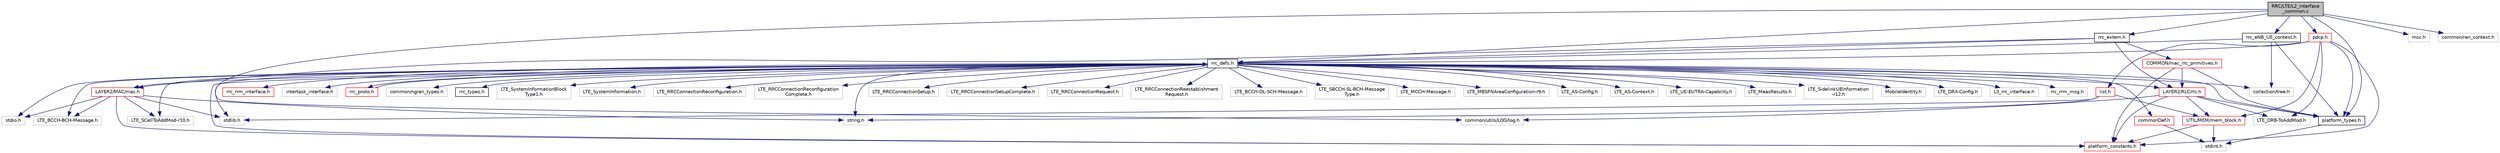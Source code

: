 digraph "RRC/LTE/L2_interface_common.c"
{
 // LATEX_PDF_SIZE
  edge [fontname="Helvetica",fontsize="10",labelfontname="Helvetica",labelfontsize="10"];
  node [fontname="Helvetica",fontsize="10",shape=record];
  Node1 [label="RRC/LTE/L2_interface\l_common.c",height=0.2,width=0.4,color="black", fillcolor="grey75", style="filled", fontcolor="black",tooltip=" "];
  Node1 -> Node2 [color="midnightblue",fontsize="10",style="solid",fontname="Helvetica"];
  Node2 [label="platform_types.h",height=0.2,width=0.4,color="black", fillcolor="white", style="filled",URL="$platform__types_8h.html",tooltip=" "];
  Node2 -> Node3 [color="midnightblue",fontsize="10",style="solid",fontname="Helvetica"];
  Node3 [label="stdint.h",height=0.2,width=0.4,color="grey75", fillcolor="white", style="filled",tooltip=" "];
  Node1 -> Node4 [color="midnightblue",fontsize="10",style="solid",fontname="Helvetica"];
  Node4 [label="rrc_defs.h",height=0.2,width=0.4,color="black", fillcolor="white", style="filled",URL="$rrc__defs_8h.html",tooltip=" "];
  Node4 -> Node5 [color="midnightblue",fontsize="10",style="solid",fontname="Helvetica"];
  Node5 [label="stdio.h",height=0.2,width=0.4,color="grey75", fillcolor="white", style="filled",tooltip=" "];
  Node4 -> Node6 [color="midnightblue",fontsize="10",style="solid",fontname="Helvetica"];
  Node6 [label="stdlib.h",height=0.2,width=0.4,color="grey75", fillcolor="white", style="filled",tooltip=" "];
  Node4 -> Node7 [color="midnightblue",fontsize="10",style="solid",fontname="Helvetica"];
  Node7 [label="string.h",height=0.2,width=0.4,color="grey75", fillcolor="white", style="filled",tooltip=" "];
  Node4 -> Node8 [color="midnightblue",fontsize="10",style="solid",fontname="Helvetica"];
  Node8 [label="collection/tree.h",height=0.2,width=0.4,color="grey75", fillcolor="white", style="filled",tooltip=" "];
  Node4 -> Node9 [color="midnightblue",fontsize="10",style="solid",fontname="Helvetica"];
  Node9 [label="common/ngran_types.h",height=0.2,width=0.4,color="grey75", fillcolor="white", style="filled",tooltip=" "];
  Node4 -> Node10 [color="midnightblue",fontsize="10",style="solid",fontname="Helvetica"];
  Node10 [label="rrc_types.h",height=0.2,width=0.4,color="black", fillcolor="white", style="filled",URL="$rrc__types_8h.html",tooltip="rrc types and subtypes"];
  Node4 -> Node11 [color="midnightblue",fontsize="10",style="solid",fontname="Helvetica"];
  Node11 [label="LAYER2/RLC/rlc.h",height=0.2,width=0.4,color="red", fillcolor="white", style="filled",URL="$rlc_8h.html",tooltip="This file, and only this file must be included by external code that interact with RLC layer."];
  Node11 -> Node2 [color="midnightblue",fontsize="10",style="solid",fontname="Helvetica"];
  Node11 -> Node12 [color="midnightblue",fontsize="10",style="solid",fontname="Helvetica"];
  Node12 [label="platform_constants.h",height=0.2,width=0.4,color="red", fillcolor="white", style="filled",URL="$platform__constants_8h.html",tooltip=" "];
  Node11 -> Node64 [color="midnightblue",fontsize="10",style="solid",fontname="Helvetica"];
  Node64 [label="common/utils/LOG/log.h",height=0.2,width=0.4,color="grey75", fillcolor="white", style="filled",tooltip=" "];
  Node11 -> Node23 [color="midnightblue",fontsize="10",style="solid",fontname="Helvetica"];
  Node23 [label="UTIL/MEM/mem_block.h",height=0.2,width=0.4,color="red", fillcolor="white", style="filled",URL="$mem__block_8h.html",tooltip=" "];
  Node23 -> Node3 [color="midnightblue",fontsize="10",style="solid",fontname="Helvetica"];
  Node23 -> Node12 [color="midnightblue",fontsize="10",style="solid",fontname="Helvetica"];
  Node11 -> Node65 [color="midnightblue",fontsize="10",style="solid",fontname="Helvetica"];
  Node65 [label="LTE_DRB-ToAddMod.h",height=0.2,width=0.4,color="grey75", fillcolor="white", style="filled",tooltip=" "];
  Node4 -> Node12 [color="midnightblue",fontsize="10",style="solid",fontname="Helvetica"];
  Node4 -> Node2 [color="midnightblue",fontsize="10",style="solid",fontname="Helvetica"];
  Node4 -> Node71 [color="midnightblue",fontsize="10",style="solid",fontname="Helvetica"];
  Node71 [label="LAYER2/MAC/mac.h",height=0.2,width=0.4,color="red", fillcolor="white", style="filled",URL="$mac_8h.html",tooltip=" "];
  Node71 -> Node5 [color="midnightblue",fontsize="10",style="solid",fontname="Helvetica"];
  Node71 -> Node6 [color="midnightblue",fontsize="10",style="solid",fontname="Helvetica"];
  Node71 -> Node7 [color="midnightblue",fontsize="10",style="solid",fontname="Helvetica"];
  Node71 -> Node12 [color="midnightblue",fontsize="10",style="solid",fontname="Helvetica"];
  Node71 -> Node72 [color="midnightblue",fontsize="10",style="solid",fontname="Helvetica"];
  Node72 [label="LTE_BCCH-BCH-Message.h",height=0.2,width=0.4,color="grey75", fillcolor="white", style="filled",tooltip=" "];
  Node71 -> Node84 [color="midnightblue",fontsize="10",style="solid",fontname="Helvetica"];
  Node84 [label="LTE_SCellToAddMod-r10.h",height=0.2,width=0.4,color="grey75", fillcolor="white", style="filled",tooltip=" "];
  Node4 -> Node98 [color="midnightblue",fontsize="10",style="solid",fontname="Helvetica"];
  Node98 [label="LTE_SystemInformationBlock\lType1.h",height=0.2,width=0.4,color="grey75", fillcolor="white", style="filled",tooltip=" "];
  Node4 -> Node99 [color="midnightblue",fontsize="10",style="solid",fontname="Helvetica"];
  Node99 [label="LTE_SystemInformation.h",height=0.2,width=0.4,color="grey75", fillcolor="white", style="filled",tooltip=" "];
  Node4 -> Node100 [color="midnightblue",fontsize="10",style="solid",fontname="Helvetica"];
  Node100 [label="LTE_RRCConnectionReconfiguration.h",height=0.2,width=0.4,color="grey75", fillcolor="white", style="filled",tooltip=" "];
  Node4 -> Node101 [color="midnightblue",fontsize="10",style="solid",fontname="Helvetica"];
  Node101 [label="LTE_RRCConnectionReconfiguration\lComplete.h",height=0.2,width=0.4,color="grey75", fillcolor="white", style="filled",tooltip=" "];
  Node4 -> Node102 [color="midnightblue",fontsize="10",style="solid",fontname="Helvetica"];
  Node102 [label="LTE_RRCConnectionSetup.h",height=0.2,width=0.4,color="grey75", fillcolor="white", style="filled",tooltip=" "];
  Node4 -> Node103 [color="midnightblue",fontsize="10",style="solid",fontname="Helvetica"];
  Node103 [label="LTE_RRCConnectionSetupComplete.h",height=0.2,width=0.4,color="grey75", fillcolor="white", style="filled",tooltip=" "];
  Node4 -> Node104 [color="midnightblue",fontsize="10",style="solid",fontname="Helvetica"];
  Node104 [label="LTE_RRCConnectionRequest.h",height=0.2,width=0.4,color="grey75", fillcolor="white", style="filled",tooltip=" "];
  Node4 -> Node105 [color="midnightblue",fontsize="10",style="solid",fontname="Helvetica"];
  Node105 [label="LTE_RRCConnectionReestablishment\lRequest.h",height=0.2,width=0.4,color="grey75", fillcolor="white", style="filled",tooltip=" "];
  Node4 -> Node106 [color="midnightblue",fontsize="10",style="solid",fontname="Helvetica"];
  Node106 [label="LTE_BCCH-DL-SCH-Message.h",height=0.2,width=0.4,color="grey75", fillcolor="white", style="filled",tooltip=" "];
  Node4 -> Node107 [color="midnightblue",fontsize="10",style="solid",fontname="Helvetica"];
  Node107 [label="LTE_SBCCH-SL-BCH-Message\lType.h",height=0.2,width=0.4,color="grey75", fillcolor="white", style="filled",tooltip=" "];
  Node4 -> Node72 [color="midnightblue",fontsize="10",style="solid",fontname="Helvetica"];
  Node4 -> Node108 [color="midnightblue",fontsize="10",style="solid",fontname="Helvetica"];
  Node108 [label="LTE_MCCH-Message.h",height=0.2,width=0.4,color="grey75", fillcolor="white", style="filled",tooltip=" "];
  Node4 -> Node109 [color="midnightblue",fontsize="10",style="solid",fontname="Helvetica"];
  Node109 [label="LTE_MBSFNAreaConfiguration-r9.h",height=0.2,width=0.4,color="grey75", fillcolor="white", style="filled",tooltip=" "];
  Node4 -> Node84 [color="midnightblue",fontsize="10",style="solid",fontname="Helvetica"];
  Node4 -> Node110 [color="midnightblue",fontsize="10",style="solid",fontname="Helvetica"];
  Node110 [label="LTE_AS-Config.h",height=0.2,width=0.4,color="grey75", fillcolor="white", style="filled",tooltip=" "];
  Node4 -> Node111 [color="midnightblue",fontsize="10",style="solid",fontname="Helvetica"];
  Node111 [label="LTE_AS-Context.h",height=0.2,width=0.4,color="grey75", fillcolor="white", style="filled",tooltip=" "];
  Node4 -> Node112 [color="midnightblue",fontsize="10",style="solid",fontname="Helvetica"];
  Node112 [label="LTE_UE-EUTRA-Capability.h",height=0.2,width=0.4,color="grey75", fillcolor="white", style="filled",tooltip=" "];
  Node4 -> Node113 [color="midnightblue",fontsize="10",style="solid",fontname="Helvetica"];
  Node113 [label="LTE_MeasResults.h",height=0.2,width=0.4,color="grey75", fillcolor="white", style="filled",tooltip=" "];
  Node4 -> Node114 [color="midnightblue",fontsize="10",style="solid",fontname="Helvetica"];
  Node114 [label="LTE_SidelinkUEInformation\l-r12.h",height=0.2,width=0.4,color="grey75", fillcolor="white", style="filled",tooltip=" "];
  Node4 -> Node115 [color="midnightblue",fontsize="10",style="solid",fontname="Helvetica"];
  Node115 [label="MobileIdentity.h",height=0.2,width=0.4,color="grey75", fillcolor="white", style="filled",tooltip=" "];
  Node4 -> Node116 [color="midnightblue",fontsize="10",style="solid",fontname="Helvetica"];
  Node116 [label="LTE_DRX-Config.h",height=0.2,width=0.4,color="grey75", fillcolor="white", style="filled",tooltip=" "];
  Node4 -> Node117 [color="midnightblue",fontsize="10",style="solid",fontname="Helvetica"];
  Node117 [label="L3_rrc_interface.h",height=0.2,width=0.4,color="grey75", fillcolor="white", style="filled",tooltip=" "];
  Node4 -> Node118 [color="midnightblue",fontsize="10",style="solid",fontname="Helvetica"];
  Node118 [label="rrc_rrm_msg.h",height=0.2,width=0.4,color="grey75", fillcolor="white", style="filled",tooltip=" "];
  Node4 -> Node119 [color="midnightblue",fontsize="10",style="solid",fontname="Helvetica"];
  Node119 [label="rrc_rrm_interface.h",height=0.2,width=0.4,color="red", fillcolor="white", style="filled",URL="$rrc__rrm__interface_8h.html",tooltip=" "];
  Node4 -> Node122 [color="midnightblue",fontsize="10",style="solid",fontname="Helvetica"];
  Node122 [label="intertask_interface.h",height=0.2,width=0.4,color="grey75", fillcolor="white", style="filled",tooltip=" "];
  Node4 -> Node123 [color="midnightblue",fontsize="10",style="solid",fontname="Helvetica"];
  Node123 [label="commonDef.h",height=0.2,width=0.4,color="red", fillcolor="white", style="filled",URL="$commonDef_8h.html",tooltip=" "];
  Node123 -> Node3 [color="midnightblue",fontsize="10",style="solid",fontname="Helvetica"];
  Node4 -> Node125 [color="midnightblue",fontsize="10",style="solid",fontname="Helvetica"];
  Node125 [label="rrc_proto.h",height=0.2,width=0.4,color="red", fillcolor="white", style="filled",URL="$rrc__proto_8h.html",tooltip=" "];
  Node125 -> Node4 [color="midnightblue",fontsize="10",style="solid",fontname="Helvetica"];
  Node1 -> Node141 [color="midnightblue",fontsize="10",style="solid",fontname="Helvetica"];
  Node141 [label="rrc_extern.h",height=0.2,width=0.4,color="black", fillcolor="white", style="filled",URL="$rrc__extern_8h.html",tooltip=" "];
  Node141 -> Node4 [color="midnightblue",fontsize="10",style="solid",fontname="Helvetica"];
  Node141 -> Node142 [color="midnightblue",fontsize="10",style="solid",fontname="Helvetica"];
  Node142 [label="COMMON/mac_rrc_primitives.h",height=0.2,width=0.4,color="red", fillcolor="white", style="filled",URL="$mac__rrc__primitives_8h.html",tooltip=" "];
  Node142 -> Node11 [color="midnightblue",fontsize="10",style="solid",fontname="Helvetica"];
  Node142 -> Node2 [color="midnightblue",fontsize="10",style="solid",fontname="Helvetica"];
  Node142 -> Node12 [color="midnightblue",fontsize="10",style="solid",fontname="Helvetica"];
  Node141 -> Node71 [color="midnightblue",fontsize="10",style="solid",fontname="Helvetica"];
  Node141 -> Node11 [color="midnightblue",fontsize="10",style="solid",fontname="Helvetica"];
  Node1 -> Node64 [color="midnightblue",fontsize="10",style="solid",fontname="Helvetica"];
  Node1 -> Node143 [color="midnightblue",fontsize="10",style="solid",fontname="Helvetica"];
  Node143 [label="rrc_eNB_UE_context.h",height=0.2,width=0.4,color="black", fillcolor="white", style="filled",URL="$rrc__eNB__UE__context_8h.html",tooltip="rrc procedures for UE context"];
  Node143 -> Node8 [color="midnightblue",fontsize="10",style="solid",fontname="Helvetica"];
  Node143 -> Node2 [color="midnightblue",fontsize="10",style="solid",fontname="Helvetica"];
  Node143 -> Node4 [color="midnightblue",fontsize="10",style="solid",fontname="Helvetica"];
  Node1 -> Node144 [color="midnightblue",fontsize="10",style="solid",fontname="Helvetica"];
  Node144 [label="pdcp.h",height=0.2,width=0.4,color="red", fillcolor="white", style="filled",URL="$pdcp_8h.html",tooltip="pdcp interface with RLC, RRC"];
  Node144 -> Node23 [color="midnightblue",fontsize="10",style="solid",fontname="Helvetica"];
  Node144 -> Node20 [color="midnightblue",fontsize="10",style="solid",fontname="Helvetica"];
  Node20 [label="list.h",height=0.2,width=0.4,color="red", fillcolor="white", style="filled",URL="$list_8h.html",tooltip=" "];
  Node20 -> Node6 [color="midnightblue",fontsize="10",style="solid",fontname="Helvetica"];
  Node20 -> Node7 [color="midnightblue",fontsize="10",style="solid",fontname="Helvetica"];
  Node20 -> Node23 [color="midnightblue",fontsize="10",style="solid",fontname="Helvetica"];
  Node144 -> Node4 [color="midnightblue",fontsize="10",style="solid",fontname="Helvetica"];
  Node144 -> Node12 [color="midnightblue",fontsize="10",style="solid",fontname="Helvetica"];
  Node144 -> Node2 [color="midnightblue",fontsize="10",style="solid",fontname="Helvetica"];
  Node144 -> Node65 [color="midnightblue",fontsize="10",style="solid",fontname="Helvetica"];
  Node1 -> Node146 [color="midnightblue",fontsize="10",style="solid",fontname="Helvetica"];
  Node146 [label="msc.h",height=0.2,width=0.4,color="grey75", fillcolor="white", style="filled",tooltip=" "];
  Node1 -> Node147 [color="midnightblue",fontsize="10",style="solid",fontname="Helvetica"];
  Node147 [label="common/ran_context.h",height=0.2,width=0.4,color="grey75", fillcolor="white", style="filled",tooltip=" "];
}
